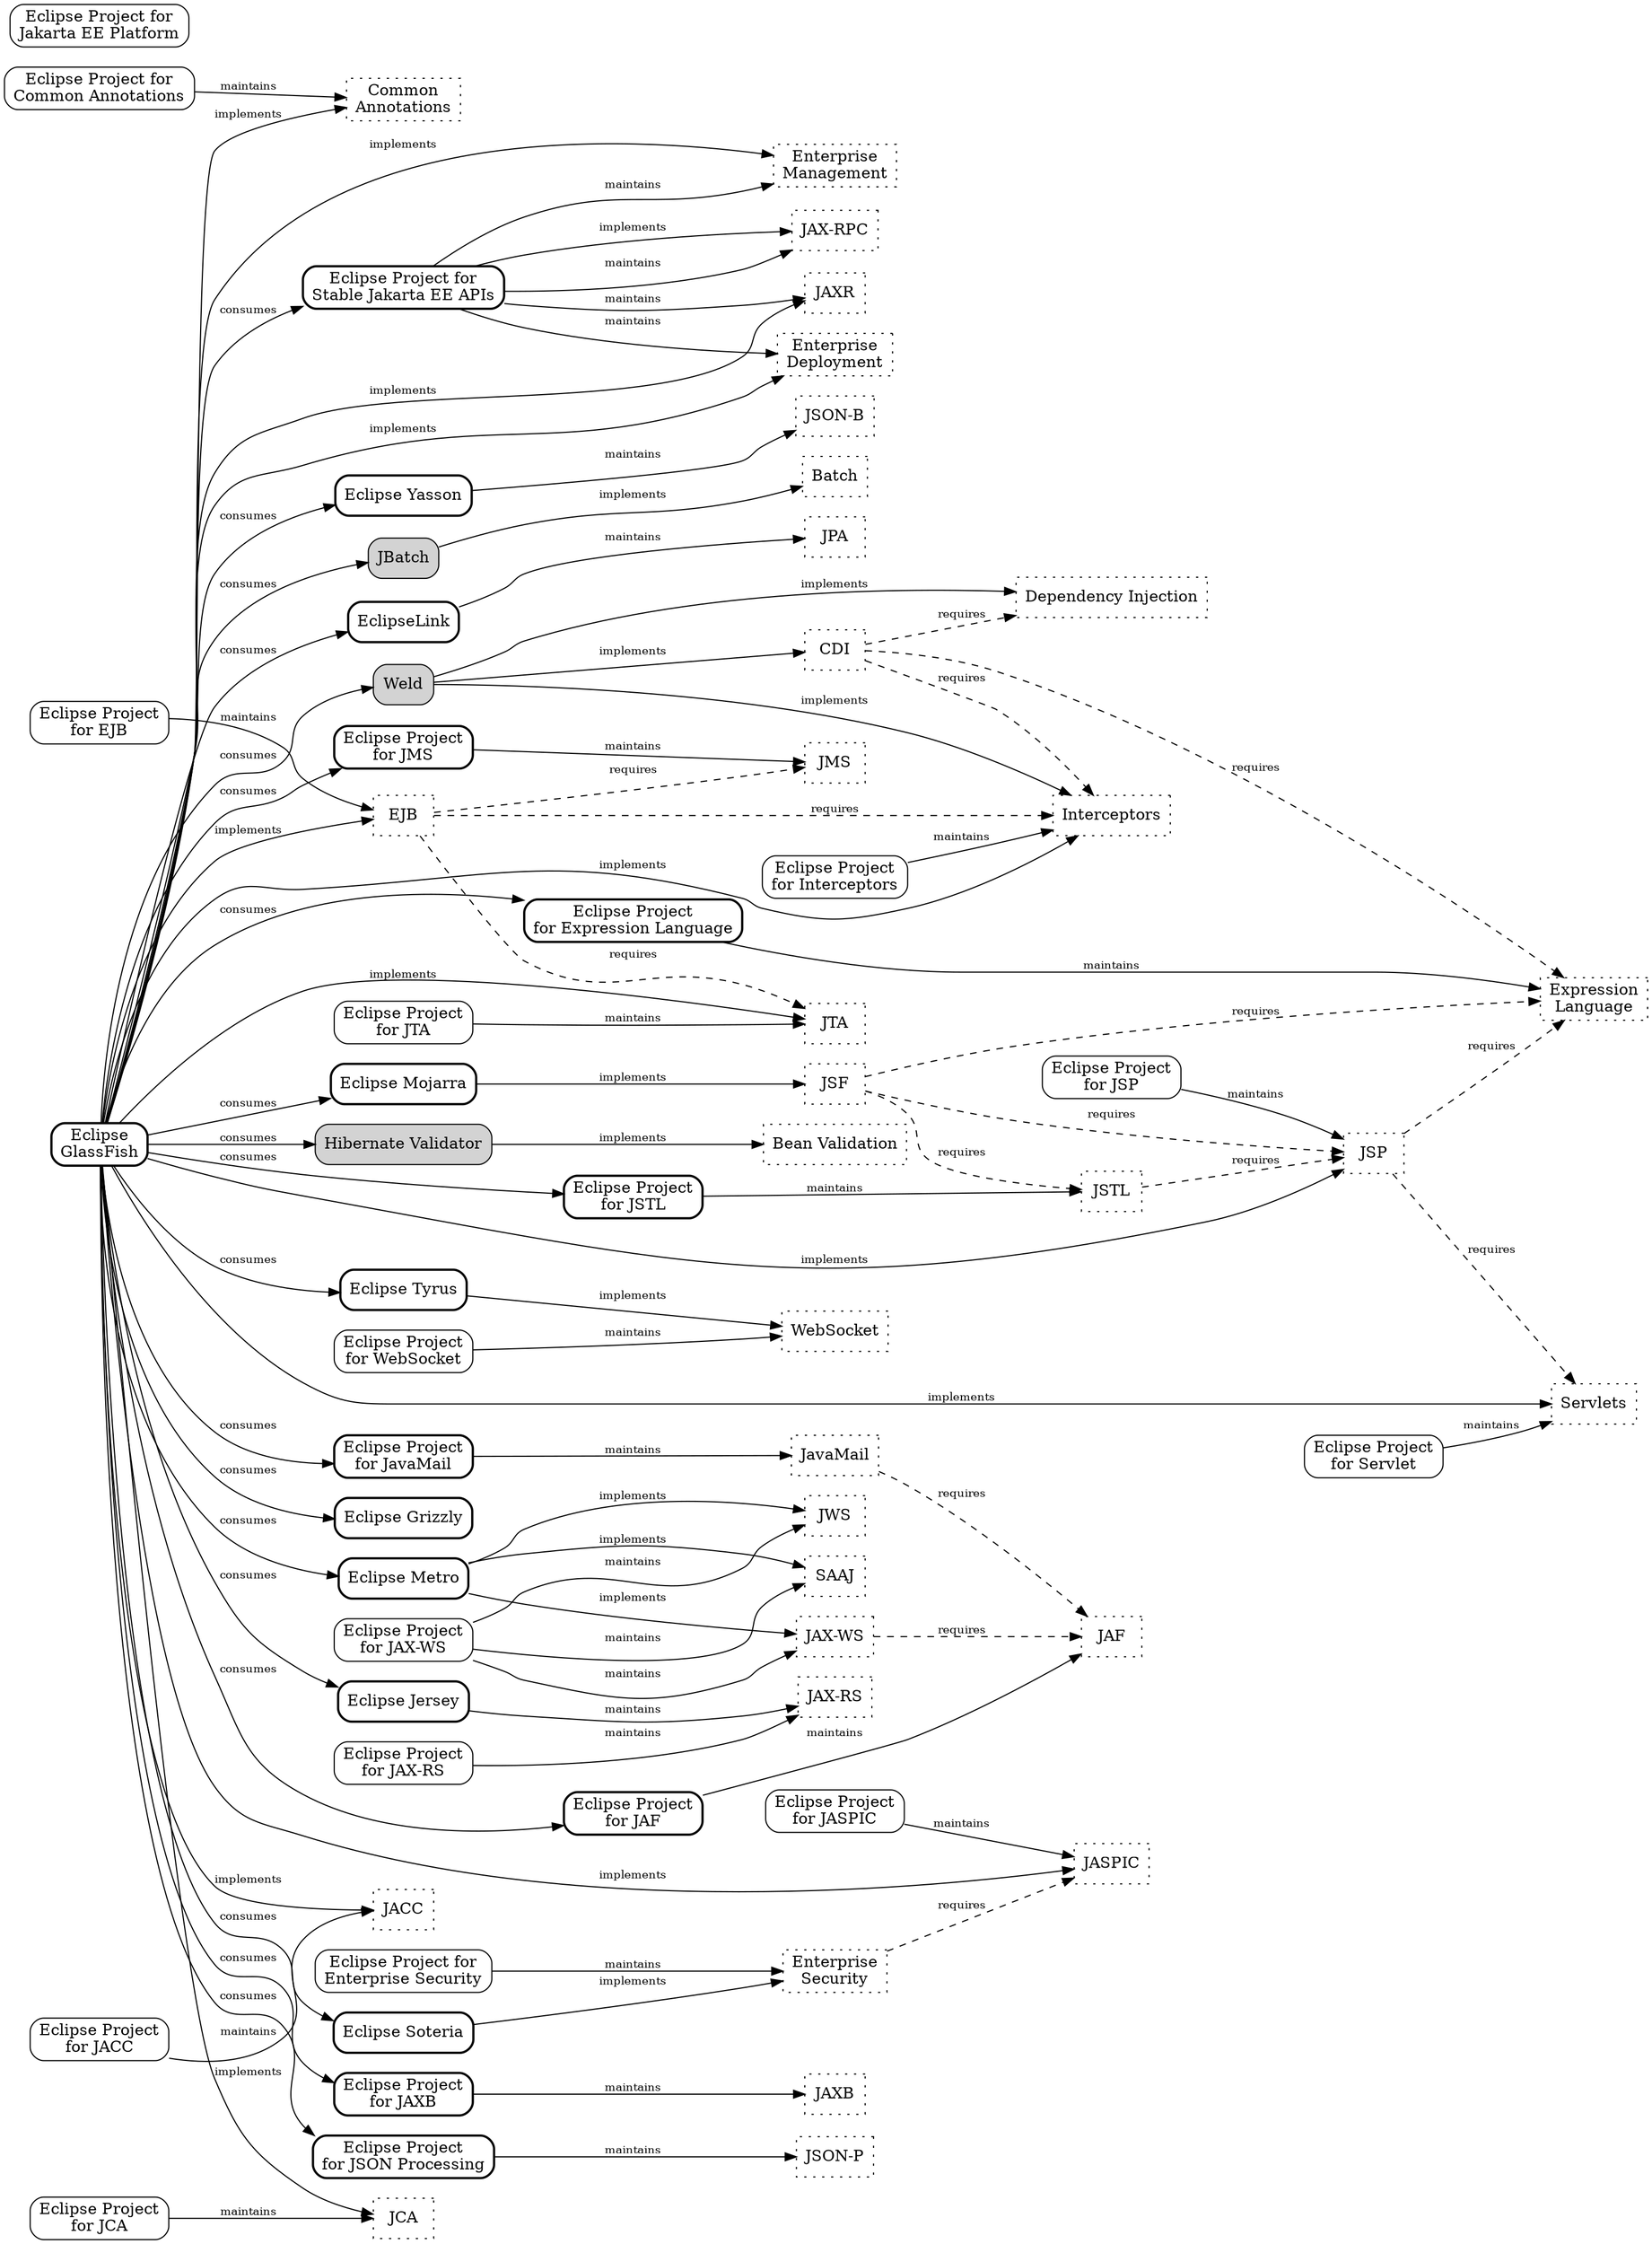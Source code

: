 /********************************************************************************
 * Copyright (c) 2018 Contributors to the Eclipse Foundation
 * 
 * See the NOTICE file(s) distributed with this work for additional
 * information regarding copyright ownership.
 * 
 * This program and the accompanying materials are made available under the
 * terms of the Eclipse Distribution License v. 1.0 which is available at
 * http://www.eclipse.org/org/documents/edl-v10.php.
 * 
 * SPDX-License-Identifier: BSD-3-Clause
 ********************************************************************************/

// This file defines a graph of the relationship between the
// EE4J Projects and the various specifications that make up
// Jakarta EE.
//
// Render using Graphviz.
// e.g. 
// > dot ee4j_dependencies.dot -Tsvg > dependencies.svg
//

digraph G {
	rankdir=LR;
	rank=same;

	// "Implementer" nodes.
	// Projects that provide implementations of the
	// specifications go here. All nodes that represent
	// projects are prefixed with "project_"
	node[ shape=box, style="rounded,bold" ]
	project_eclipselink[ label="EclipseLink", URL="https://projects.eclipse.org/projects/ee4j.eclipselink" ];
	project_el[ label="Eclipse Project\nfor Expression Language", URL="https://projects.eclipse.org/projects/ee4j.el" ];
	project_glassfish[ label="Eclipse\nGlassFish", URL="https://projects.eclipse.org/projects/ee4j.glassfish" ];
	project_grizzly[ label="Eclipse Grizzly", URL="https://projects.eclipse.org/projects/ee4j.grizzly" ];
	project_jaf[ label="Eclipse Project\nfor JAF", URL="https://projects.eclipse.org/proposals/eclipse-project-jaf" ];
	project_javamail[ label="Eclipse Project\nfor JavaMail", URL="https://projects.eclipse.org/projects/ee4j.javamail" ];
	project_jaxb[ label="Eclipse Project\nfor JAXB", URL="https://projects.eclipse.org/proposals/eclipse-project-jaxb" ];
	project_jersey[ label="Eclipse Jersey", URL="https://projects.eclipse.org/projects/ee4j.jersey" ];
	project_jms[ label="Eclipse Project\nfor JMS", URL="https://projects.eclipse.org/projects/ee4j.jms" ];
	project_jsonp[ label="Eclipse Project\nfor JSON Processing", URL="https://projects.eclipse.org/projects/ee4j.jsonp" ];
	project_jstl[ label="Eclipse Project\nfor JSTL", URL="https://projects.eclipse.org/projects/ee4j.jstl"  ];
	project_metro[ label="Eclipse Metro", URL="https://projects.eclipse.org/proposals/eclipse-metro" ];
	project_mojarra[ label="Eclipse Mojarra", URL="https://projects.eclipse.org/projects/ee4j.mojarra" ];
	project_soteria[ label="Eclipse Soteria", URL="https://projects.eclipse.org/projects/ee4j.soteria" ];
	project_stable[ label="Eclipse Project for\nStable Jakarta EE APIs", URL="https://projects.eclipse.org/projects/ee4j.jakartaee-stable" ];
	project_tyrus[ label="Eclipse Tyrus", URL="https://projects.eclipse.org/projects/ee4j.tyrus" ];
	project_yasson[ label="Eclipse Yasson", URL="https://projects.eclipse.org/projects/ee4j.yasson" ];

	// External "Implementer" nodes
	// These are open source projects that implement specifications
	// but are not hosted by the Eclipse Foundation
	node[ shape=box, style="rounded,filled"]
	project_hv[ label="Hibernate Validator", URL="http://hibernate.org/validator" ];
	project_jbatch[ label="JBatch", URL="https://github.com/WASdev/standards.jsr352.jbatch" ];
	project_weld[ label="Weld", URL="http://weld.cdi-spec.org" ];

	// "Maintainer" nodes
	// A project is a maintainer when it is responsible
	// for maintaining a specification and API.
	node[ shape=box, style="rounded" ]
	project_platform[ label="Eclipse Project for\nJakarta EE Platform", URL="https://projects.eclipse.org/proposals/eclipse-jakarta-ee-platform" ];

	project_ca[ label="Eclipse Project for\nCommon Annotations", URL="https://projects.eclipse.org/projects/ee4j.ca" ];
	project_ejb[ label="Eclipse Project\nfor EJB", URL="https://projects.eclipse.org/proposals/eclipse-project-ejb" ];
	project_es[ label="Eclipse Project for\nEnterprise Security", URL="https://projects.eclipse.org/projects/ee4j.es/" ];
	project_interceptors[ label="Eclipse Project\nfor Interceptors", URL="https://projects.eclipse.org/proposals/eclipse-project-interceptors" ];
	project_jacc[label="Eclipse Project\nfor JACC", URL="https://projects.eclipse.org/projects/ee4j.jacc" ];
	project_jaspic[label="Eclipse Project\nfor JASPIC", URL="https://projects.eclipse.org/projects/ee4j.jaspic" ]; 
	project_jca[ label="Eclipse Project\nfor JCA", URL="https://projects.eclipse.org/proposals/eclipse-project-jca" ];
	project_jaxrs[ label="Eclipse Project\nfor JAX-RS", URL="https://projects.eclipse.org/projects/ee4j.jaxrs" ];
	project_jaxws[ label="Eclipse Project\nfor JAX-WS", URL="https://projects.eclipse.org/proposals/eclipse-project-jax-ws" ];
	project_jsp[ label="Eclipse Project\nfor JSP", URL="https://projects.eclipse.org/projects/ee4j.jsp" ];
	project_jta[ label="Eclipse Project\nfor JTA", URL="https://projects.eclipse.org/projects/ee4j.jta" ];
	project_servlet[ label="Eclipse Project\nfor Servlet", URL="https://projects.eclipse.org/projects/ee4j.servlet" ];
	project_websocket[ label="Eclipse Project\nfor WebSocket", URL="https://projects.eclipse.org/projects/ee4j.websocket" ];

	// "Specification" nodes
	// Every specification gets a node. Specifications are
	// not projects. There is, at least in many cases, a
	// one-to-one relationship between projects and specifications
	// (e.g. "Eclipse Project for JPA" maintains the JPA specification),
	// But there are other relationships.
	node[ shape=box, style=dotted ];
	ca[ label="Common\nAnnotations" ];
	ejb[ label="EJB" ];
	el[ label="Expression\nLanguage" ];
	es[ label="Enterprise\nSecurity" ];
	interceptors[ label="Interceptors" ];
	jacc[label="JACC"];
	jaf[ label="JAF" ];
	javamail[ label="JavaMail" ];
	jaspic[label="JASPIC"]; 
	jaxws[ label="JAX-WS" ];
	jws[ label="JWS" ];
	jaxb[ label="JAXB" ];
	jaxrs[ label="JAX-RS" ];
	// jakartaee[ label="Jakarta EE Platform" ];
	jca[ label="JCA" ];
	jms[ label="JMS" ];
	jpa[ label="JPA" ];
	jsonb[ label="JSON-B" ];
	jsonp[ label="JSON-P" ];
	jsf[ label="JSF" ];
	jsp[ label="JSP" ];
	jstl[ label="JSTL" ];
	jta[ label="JTA" ];
	deployment[ label="Enterprise\nDeployment" ];
	management[ label="Enterprise\nManagement" ];
	jaxr[ label="JAXR" ];
	servlet[ label="Servlets" ];
	websocket[ label="WebSocket" ];
	jaxrpc[ label="JAX-RPC" ];
	saaj[ label="SAAJ" ];
	cdi[ label="CDI" ];
	di[ label="Dependency Injection" ];
	bv[ label="Bean Validation" ];
	batch[ label="Batch" ];

	edge[ fontsize=10 ];

	// References between specifications.
	// e.g. EJB requires Interceptors, JTA, ...
	edge[ label="requires", style="dashed" ];
	/*
	 * Commented out because it makes the picture much more clear.
	 *
	jakartaee -> ca;
	jakartaee -> ejb;
	jakartaee -> el;
	jakartaee -> es;
	jakartaee -> jacc;
	jakartaee -> jaf;
	jakartaee -> javamail;
	jakartaee -> jaspic;
	jakartaee -> jaxb;
	jakartaee -> jaxrs;
	jakartaee -> jaxws;
	jakartaee -> jws;
	jakartaee -> jca;
	jakartaee -> jms;
	jakartaee -> jpa;
	jakartaee -> jsonb;
	jakartaee -> jsonp;
	jakartaee -> jsf;
	jakartaee -> jsp;
	jakartaee -> jstl;
	jakartaee -> jta;
	jakartaee -> management;
	jakartaee -> servlet;
	jakartaee -> websocket;
	jakartaee -> jaxrpc;
	jakartaee -> cdi;
	jakartaee -> bv;
	jakartaee -> batch;
	*/

	ejb -> interceptors;
	ejb -> jta;
	ejb -> jms;
	jsf -> jsp;
	jsf -> el;
	jsf -> jstl;
	jstl -> jsp;
	jsp -> servlet;
	jsp -> el;
	javamail -> jaf;
	jaxws -> jaf;
	es -> jaspic;
	cdi -> di;
	cdi -> interceptors;
	cdi -> el;

	// Relationships between reference implementations
	// and the specification that they implement.
	edge[ label="implements", style="solid" ];
	project_glassfish -> ca;
	project_glassfish -> servlet;
	project_glassfish -> jsp;
	project_glassfish -> jca;
	// project_glassfish -> jakartaee;
	project_glassfish -> ejb;
	project_glassfish -> deployment;
	project_glassfish -> management;
	project_glassfish -> interceptors;
	project_glassfish -> jta;
	project_glassfish -> jaspic;
	project_glassfish -> jacc;
	project_glassfish -> jaxr;
	project_mojarra -> jsf;
	project_metro -> jaxws;
	project_metro -> jws;
	project_metro -> saaj;
	project_soteria -> es;
	project_stable -> jaxrpc;
	project_tyrus -> websocket;
	project_weld -> cdi;
	project_weld -> di;
	project_weld -> interceptors;
	project_hv -> bv;
	project_jbatch -> batch;

	// Relationships between projects and the specs
	// that they maintain
	edge[ label="maintains" ]
	// project_platform -> jakartaee;
	project_ca -> ca;
	project_eclipselink -> jpa;
	project_ejb -> ejb;
	project_el -> el;
	project_es -> es;
	project_interceptors -> interceptors;
	project_jacc -> jacc;
	project_jaf -> jaf;
	project_javamail -> javamail;
	project_jaspic -> jaspic;
	project_jaxb -> jaxb;
	project_jaxrs -> jaxrs;
	project_jaxws -> jaxws;
	project_jaxws -> jws;
	project_jaxws -> saaj;
	project_jca -> jca;
	project_jersey -> jaxrs;
	project_jms -> jms;
	project_jsonp -> jsonp;
	project_jsp -> jsp;
	project_jstl -> jstl;
	project_jta -> jta;
	project_servlet -> servlet;
	project_stable -> deployment;
	project_stable -> management;
	project_stable -> jaxr;
	project_stable -> jaxrpc;
	project_websocket -> websocket;
	project_yasson -> jsonb;

	// Straight up consumption. One RI project consumes
	// the RI from another project.
	edge[ label="consumes" ];
	project_glassfish -> project_eclipselink;
	project_glassfish -> project_el;
	project_glassfish -> project_grizzly;
	project_glassfish -> project_hv;
	project_glassfish -> project_jaf;
	project_glassfish -> project_javamail;
	project_glassfish -> project_jaxb;
	project_glassfish -> project_jbatch;
	project_glassfish -> project_jersey;
	project_glassfish -> project_jms;
	project_glassfish -> project_jsonp;
	project_glassfish -> project_jstl;
	project_glassfish -> project_metro;
	project_glassfish -> project_mojarra;
	project_glassfish -> project_soteria;
	project_glassfish -> project_stable;
	project_glassfish -> project_tyrus;
	project_glassfish -> project_weld;
	project_glassfish -> project_yasson;
}

